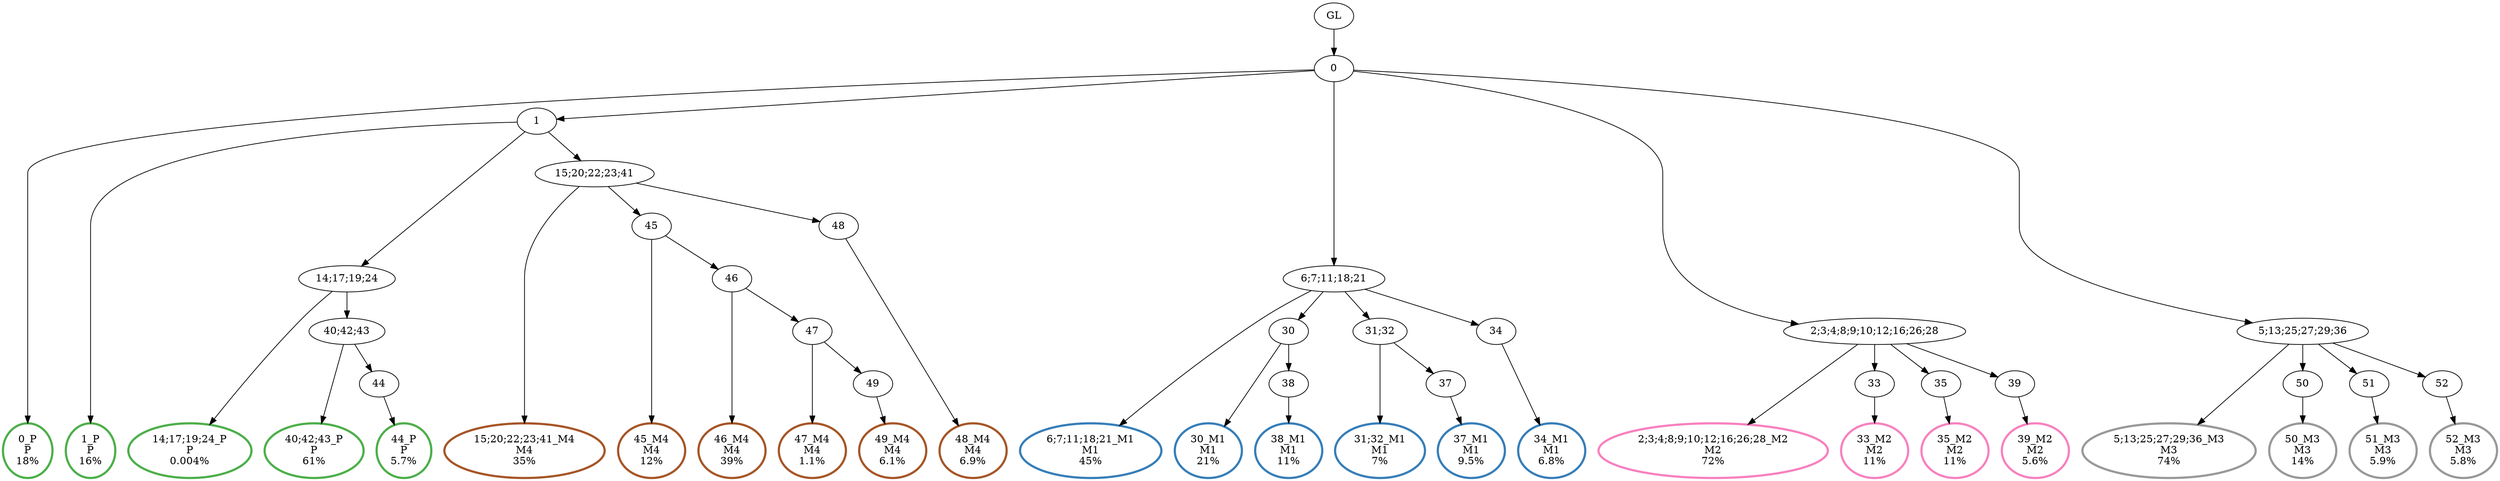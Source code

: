 digraph T {
	{
		rank=same
		48 [penwidth=3,colorscheme=set19,color=3,label="0_P\nP\n18%"]
		46 [penwidth=3,colorscheme=set19,color=3,label="1_P\nP\n16%"]
		44 [penwidth=3,colorscheme=set19,color=3,label="14;17;19;24_P\nP\n0.004%"]
		42 [penwidth=3,colorscheme=set19,color=3,label="40;42;43_P\nP\n61%"]
		40 [penwidth=3,colorscheme=set19,color=3,label="44_P\nP\n5.7%"]
		38 [penwidth=3,colorscheme=set19,color=2,label="6;7;11;18;21_M1\nM1\n45%"]
		36 [penwidth=3,colorscheme=set19,color=2,label="30_M1\nM1\n21%"]
		34 [penwidth=3,colorscheme=set19,color=2,label="38_M1\nM1\n11%"]
		32 [penwidth=3,colorscheme=set19,color=2,label="31;32_M1\nM1\n7%"]
		30 [penwidth=3,colorscheme=set19,color=2,label="37_M1\nM1\n9.5%"]
		28 [penwidth=3,colorscheme=set19,color=2,label="34_M1\nM1\n6.8%"]
		26 [penwidth=3,colorscheme=set19,color=8,label="2;3;4;8;9;10;12;16;26;28_M2\nM2\n72%"]
		24 [penwidth=3,colorscheme=set19,color=8,label="33_M2\nM2\n11%"]
		22 [penwidth=3,colorscheme=set19,color=8,label="35_M2\nM2\n11%"]
		20 [penwidth=3,colorscheme=set19,color=8,label="39_M2\nM2\n5.6%"]
		18 [penwidth=3,colorscheme=set19,color=9,label="5;13;25;27;29;36_M3\nM3\n74%"]
		16 [penwidth=3,colorscheme=set19,color=9,label="50_M3\nM3\n14%"]
		14 [penwidth=3,colorscheme=set19,color=9,label="51_M3\nM3\n5.9%"]
		12 [penwidth=3,colorscheme=set19,color=9,label="52_M3\nM3\n5.8%"]
		10 [penwidth=3,colorscheme=set19,color=7,label="15;20;22;23;41_M4\nM4\n35%"]
		8 [penwidth=3,colorscheme=set19,color=7,label="45_M4\nM4\n12%"]
		6 [penwidth=3,colorscheme=set19,color=7,label="46_M4\nM4\n39%"]
		4 [penwidth=3,colorscheme=set19,color=7,label="47_M4\nM4\n1.1%"]
		2 [penwidth=3,colorscheme=set19,color=7,label="49_M4\nM4\n6.1%"]
		0 [penwidth=3,colorscheme=set19,color=7,label="48_M4\nM4\n6.9%"]
	}
	50 [label="GL"]
	49 [label="0"]
	47 [label="1"]
	45 [label="14;17;19;24"]
	43 [label="40;42;43"]
	41 [label="44"]
	39 [label="6;7;11;18;21"]
	37 [label="30"]
	35 [label="38"]
	33 [label="31;32"]
	31 [label="37"]
	29 [label="34"]
	27 [label="2;3;4;8;9;10;12;16;26;28"]
	25 [label="33"]
	23 [label="35"]
	21 [label="39"]
	19 [label="5;13;25;27;29;36"]
	17 [label="50"]
	15 [label="51"]
	13 [label="52"]
	11 [label="15;20;22;23;41"]
	9 [label="45"]
	7 [label="46"]
	5 [label="47"]
	3 [label="49"]
	1 [label="48"]
	50 -> 49
	49 -> 48
	49 -> 47
	49 -> 39
	49 -> 27
	49 -> 19
	47 -> 46
	47 -> 45
	47 -> 11
	45 -> 44
	45 -> 43
	43 -> 42
	43 -> 41
	41 -> 40
	39 -> 38
	39 -> 37
	39 -> 33
	39 -> 29
	37 -> 36
	37 -> 35
	35 -> 34
	33 -> 32
	33 -> 31
	31 -> 30
	29 -> 28
	27 -> 26
	27 -> 25
	27 -> 23
	27 -> 21
	25 -> 24
	23 -> 22
	21 -> 20
	19 -> 18
	19 -> 17
	19 -> 15
	19 -> 13
	17 -> 16
	15 -> 14
	13 -> 12
	11 -> 10
	11 -> 9
	11 -> 1
	9 -> 8
	9 -> 7
	7 -> 6
	7 -> 5
	5 -> 4
	5 -> 3
	3 -> 2
	1 -> 0
}
